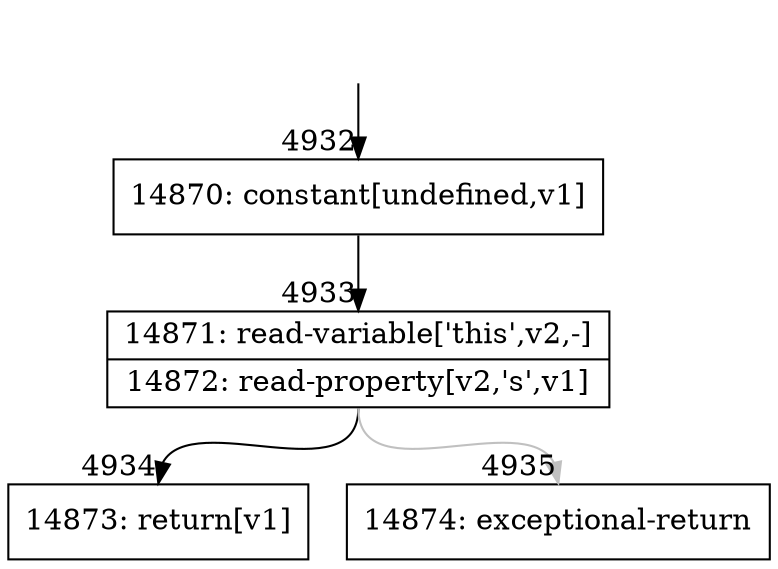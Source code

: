 digraph {
rankdir="TD"
BB_entry465[shape=none,label=""];
BB_entry465 -> BB4932 [tailport=s, headport=n, headlabel="    4932"]
BB4932 [shape=record label="{14870: constant[undefined,v1]}" ] 
BB4932 -> BB4933 [tailport=s, headport=n, headlabel="      4933"]
BB4933 [shape=record label="{14871: read-variable['this',v2,-]|14872: read-property[v2,'s',v1]}" ] 
BB4933 -> BB4934 [tailport=s, headport=n, headlabel="      4934"]
BB4933 -> BB4935 [tailport=s, headport=n, color=gray, headlabel="      4935"]
BB4934 [shape=record label="{14873: return[v1]}" ] 
BB4935 [shape=record label="{14874: exceptional-return}" ] 
//#$~ 2857
}
